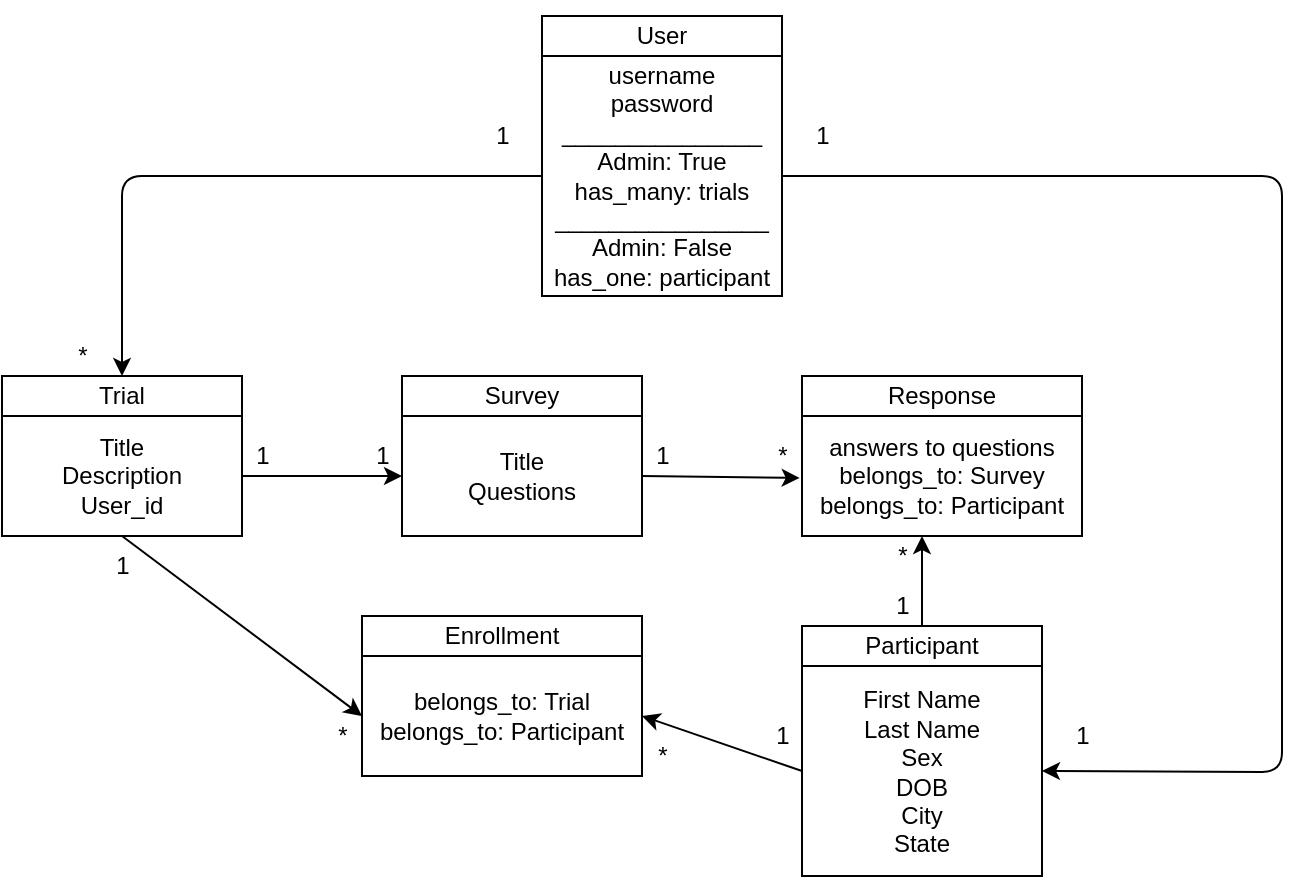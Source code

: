 <mxfile>
    <diagram id="6ur9hHkYmCZfvlVtt4NP" name="Page-1">
        <mxGraphModel dx="620" dy="1577" grid="1" gridSize="10" guides="1" tooltips="1" connect="1" arrows="1" fold="1" page="1" pageScale="1" pageWidth="850" pageHeight="1100" math="0" shadow="0">
            <root>
                <mxCell id="0"/>
                <mxCell id="1" parent="0"/>
                <mxCell id="12" style="edgeStyle=none;html=1;exitX=1;exitY=0.5;exitDx=0;exitDy=0;entryX=0;entryY=0.5;entryDx=0;entryDy=0;" parent="1" source="3" target="4" edge="1">
                    <mxGeometry relative="1" as="geometry"/>
                </mxCell>
                <mxCell id="28" style="edgeStyle=none;html=1;exitX=0.5;exitY=1;exitDx=0;exitDy=0;entryX=0;entryY=0.5;entryDx=0;entryDy=0;" parent="1" source="3" target="18" edge="1">
                    <mxGeometry relative="1" as="geometry"/>
                </mxCell>
                <mxCell id="3" value="Title&lt;br&gt;Description&lt;br&gt;User_id" style="whiteSpace=wrap;html=1;" parent="1" vertex="1">
                    <mxGeometry x="80" y="200" width="120" height="60" as="geometry"/>
                </mxCell>
                <mxCell id="22" style="edgeStyle=none;html=1;exitX=1;exitY=0.5;exitDx=0;exitDy=0;entryX=0.942;entryY=1.05;entryDx=0;entryDy=0;entryPerimeter=0;" parent="1" source="4" target="16" edge="1">
                    <mxGeometry relative="1" as="geometry"/>
                </mxCell>
                <mxCell id="4" value="Title&lt;br&gt;Questions" style="whiteSpace=wrap;html=1;" parent="1" vertex="1">
                    <mxGeometry x="280" y="200" width="120" height="60" as="geometry"/>
                </mxCell>
                <mxCell id="5" value="answers to questions&lt;br&gt;belongs_to: Survey&lt;br&gt;belongs_to: Participant" style="whiteSpace=wrap;html=1;" parent="1" vertex="1">
                    <mxGeometry x="480" y="200" width="140" height="60" as="geometry"/>
                </mxCell>
                <mxCell id="13" value="1" style="text;html=1;align=center;verticalAlign=middle;resizable=0;points=[];autosize=1;strokeColor=none;fillColor=none;" parent="1" vertex="1">
                    <mxGeometry x="200" y="210" width="20" height="20" as="geometry"/>
                </mxCell>
                <mxCell id="14" value="1" style="text;html=1;align=center;verticalAlign=middle;resizable=0;points=[];autosize=1;strokeColor=none;fillColor=none;" parent="1" vertex="1">
                    <mxGeometry x="260" y="210" width="20" height="20" as="geometry"/>
                </mxCell>
                <mxCell id="16" value="*" style="text;html=1;align=center;verticalAlign=middle;resizable=0;points=[];autosize=1;strokeColor=none;fillColor=none;" parent="1" vertex="1">
                    <mxGeometry x="460" y="210" width="20" height="20" as="geometry"/>
                </mxCell>
                <mxCell id="17" value="1" style="text;html=1;align=center;verticalAlign=middle;resizable=0;points=[];autosize=1;strokeColor=none;fillColor=none;" parent="1" vertex="1">
                    <mxGeometry x="400" y="210" width="20" height="20" as="geometry"/>
                </mxCell>
                <mxCell id="18" value="belongs_to: Trial&lt;br&gt;belongs_to: Participant" style="whiteSpace=wrap;html=1;" parent="1" vertex="1">
                    <mxGeometry x="260" y="320" width="140" height="60" as="geometry"/>
                </mxCell>
                <mxCell id="24" style="edgeStyle=none;html=1;exitX=0.5;exitY=1;exitDx=0;exitDy=0;" parent="1" source="23" edge="1">
                    <mxGeometry relative="1" as="geometry">
                        <mxPoint x="540" y="260" as="targetPoint"/>
                    </mxGeometry>
                </mxCell>
                <mxCell id="27" style="edgeStyle=none;html=1;exitX=0;exitY=0.5;exitDx=0;exitDy=0;entryX=1;entryY=0.5;entryDx=0;entryDy=0;" parent="1" source="23" target="18" edge="1">
                    <mxGeometry relative="1" as="geometry"/>
                </mxCell>
                <mxCell id="23" value="First Name&lt;br&gt;Last Name&lt;br&gt;Sex&lt;br&gt;DOB&lt;br&gt;City&lt;br&gt;State" style="whiteSpace=wrap;html=1;" parent="1" vertex="1">
                    <mxGeometry x="480" y="325" width="120" height="105" as="geometry"/>
                </mxCell>
                <mxCell id="26" value="1" style="text;html=1;align=center;verticalAlign=middle;resizable=0;points=[];autosize=1;strokeColor=none;fillColor=none;" parent="1" vertex="1">
                    <mxGeometry x="520" y="285" width="20" height="20" as="geometry"/>
                </mxCell>
                <mxCell id="29" value="1" style="text;html=1;align=center;verticalAlign=middle;resizable=0;points=[];autosize=1;strokeColor=none;fillColor=none;" parent="1" vertex="1">
                    <mxGeometry x="130" y="265" width="20" height="20" as="geometry"/>
                </mxCell>
                <mxCell id="30" value="1" style="text;html=1;align=center;verticalAlign=middle;resizable=0;points=[];autosize=1;strokeColor=none;fillColor=none;" parent="1" vertex="1">
                    <mxGeometry x="460" y="350" width="20" height="20" as="geometry"/>
                </mxCell>
                <mxCell id="31" value="*" style="text;html=1;align=center;verticalAlign=middle;resizable=0;points=[];autosize=1;strokeColor=none;fillColor=none;" parent="1" vertex="1">
                    <mxGeometry x="240" y="350" width="20" height="20" as="geometry"/>
                </mxCell>
                <mxCell id="32" value="*" style="text;html=1;align=center;verticalAlign=middle;resizable=0;points=[];autosize=1;strokeColor=none;fillColor=none;" parent="1" vertex="1">
                    <mxGeometry x="400" y="360" width="20" height="20" as="geometry"/>
                </mxCell>
                <mxCell id="36" value="Trial" style="whiteSpace=wrap;html=1;" parent="1" vertex="1">
                    <mxGeometry x="80" y="180" width="120" height="20" as="geometry"/>
                </mxCell>
                <mxCell id="39" value="Survey" style="whiteSpace=wrap;html=1;" parent="1" vertex="1">
                    <mxGeometry x="280" y="180" width="120" height="20" as="geometry"/>
                </mxCell>
                <mxCell id="40" value="Response" style="whiteSpace=wrap;html=1;" parent="1" vertex="1">
                    <mxGeometry x="480" y="180" width="140" height="20" as="geometry"/>
                </mxCell>
                <mxCell id="41" value="Enrollment" style="whiteSpace=wrap;html=1;" parent="1" vertex="1">
                    <mxGeometry x="260" y="300" width="140" height="20" as="geometry"/>
                </mxCell>
                <mxCell id="42" value="Participant" style="whiteSpace=wrap;html=1;" parent="1" vertex="1">
                    <mxGeometry x="480" y="305" width="120" height="20" as="geometry"/>
                </mxCell>
                <mxCell id="44" value="*" style="text;html=1;align=center;verticalAlign=middle;resizable=0;points=[];autosize=1;strokeColor=none;fillColor=none;" parent="1" vertex="1">
                    <mxGeometry x="520" y="260" width="20" height="20" as="geometry"/>
                </mxCell>
                <mxCell id="47" style="edgeStyle=none;html=1;exitX=0.5;exitY=0;exitDx=0;exitDy=0;entryX=0.5;entryY=0;entryDx=0;entryDy=0;" parent="1" source="45" target="46" edge="1">
                    <mxGeometry relative="1" as="geometry"/>
                </mxCell>
                <mxCell id="48" style="edgeStyle=none;html=1;exitX=1;exitY=0.5;exitDx=0;exitDy=0;entryX=1;entryY=0.5;entryDx=0;entryDy=0;" parent="1" source="45" target="23" edge="1">
                    <mxGeometry relative="1" as="geometry">
                        <mxPoint x="720" y="460.833" as="targetPoint"/>
                        <Array as="points">
                            <mxPoint x="720" y="80"/>
                            <mxPoint x="720" y="378"/>
                        </Array>
                    </mxGeometry>
                </mxCell>
                <mxCell id="50" style="edgeStyle=none;html=1;exitX=0;exitY=0.5;exitDx=0;exitDy=0;entryX=0.5;entryY=0;entryDx=0;entryDy=0;" parent="1" source="45" target="36" edge="1">
                    <mxGeometry relative="1" as="geometry">
                        <mxPoint x="40" y="75" as="targetPoint"/>
                        <Array as="points">
                            <mxPoint x="140" y="80"/>
                        </Array>
                    </mxGeometry>
                </mxCell>
                <mxCell id="45" value="username&lt;br&gt;password&lt;br&gt;_______________&lt;br&gt;Admin: True&lt;br&gt;has_many: trials&lt;br&gt;________________&lt;br&gt;Admin: False&lt;br&gt;has_one: participant" style="whiteSpace=wrap;html=1;" parent="1" vertex="1">
                    <mxGeometry x="350" y="20" width="120" height="120" as="geometry"/>
                </mxCell>
                <mxCell id="46" value="User" style="whiteSpace=wrap;html=1;" parent="1" vertex="1">
                    <mxGeometry x="350" width="120" height="20" as="geometry"/>
                </mxCell>
                <mxCell id="51" value="1" style="text;html=1;align=center;verticalAlign=middle;resizable=0;points=[];autosize=1;strokeColor=none;fillColor=none;" parent="1" vertex="1">
                    <mxGeometry x="480" y="50" width="20" height="20" as="geometry"/>
                </mxCell>
                <mxCell id="52" value="1" style="text;html=1;align=center;verticalAlign=middle;resizable=0;points=[];autosize=1;strokeColor=none;fillColor=none;" parent="1" vertex="1">
                    <mxGeometry x="610" y="350" width="20" height="20" as="geometry"/>
                </mxCell>
                <mxCell id="53" value="1" style="text;html=1;align=center;verticalAlign=middle;resizable=0;points=[];autosize=1;strokeColor=none;fillColor=none;" parent="1" vertex="1">
                    <mxGeometry x="320" y="50" width="20" height="20" as="geometry"/>
                </mxCell>
                <mxCell id="54" value="*" style="text;html=1;align=center;verticalAlign=middle;resizable=0;points=[];autosize=1;strokeColor=none;fillColor=none;" parent="1" vertex="1">
                    <mxGeometry x="110" y="160" width="20" height="20" as="geometry"/>
                </mxCell>
            </root>
        </mxGraphModel>
    </diagram>
</mxfile>